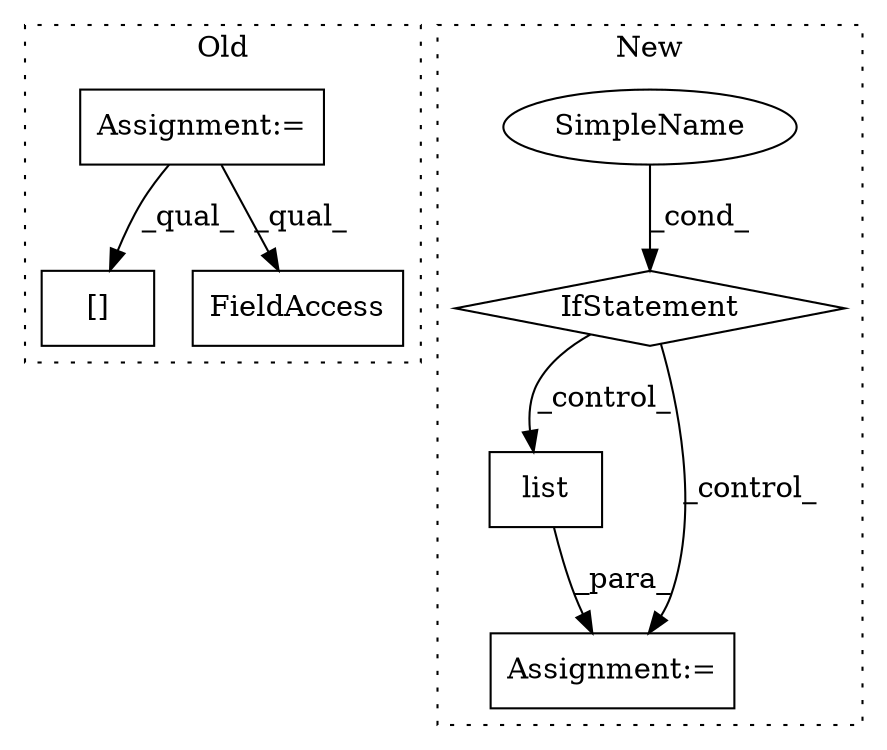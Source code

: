digraph G {
subgraph cluster0 {
1 [label="[]" a="2" s="2967,2995" l="11,1" shape="box"];
5 [label="Assignment:=" a="7" s="2643" l="1" shape="box"];
7 [label="FieldAccess" a="22" s="3028" l="7" shape="box"];
label = "Old";
style="dotted";
}
subgraph cluster1 {
2 [label="list" a="32" s="3796,3810" l="5,1" shape="box"];
3 [label="Assignment:=" a="7" s="3795" l="1" shape="box"];
4 [label="SimpleName" a="42" s="" l="" shape="ellipse"];
6 [label="IfStatement" a="25" s="3511,3546" l="4,2" shape="diamond"];
label = "New";
style="dotted";
}
2 -> 3 [label="_para_"];
4 -> 6 [label="_cond_"];
5 -> 1 [label="_qual_"];
5 -> 7 [label="_qual_"];
6 -> 2 [label="_control_"];
6 -> 3 [label="_control_"];
}